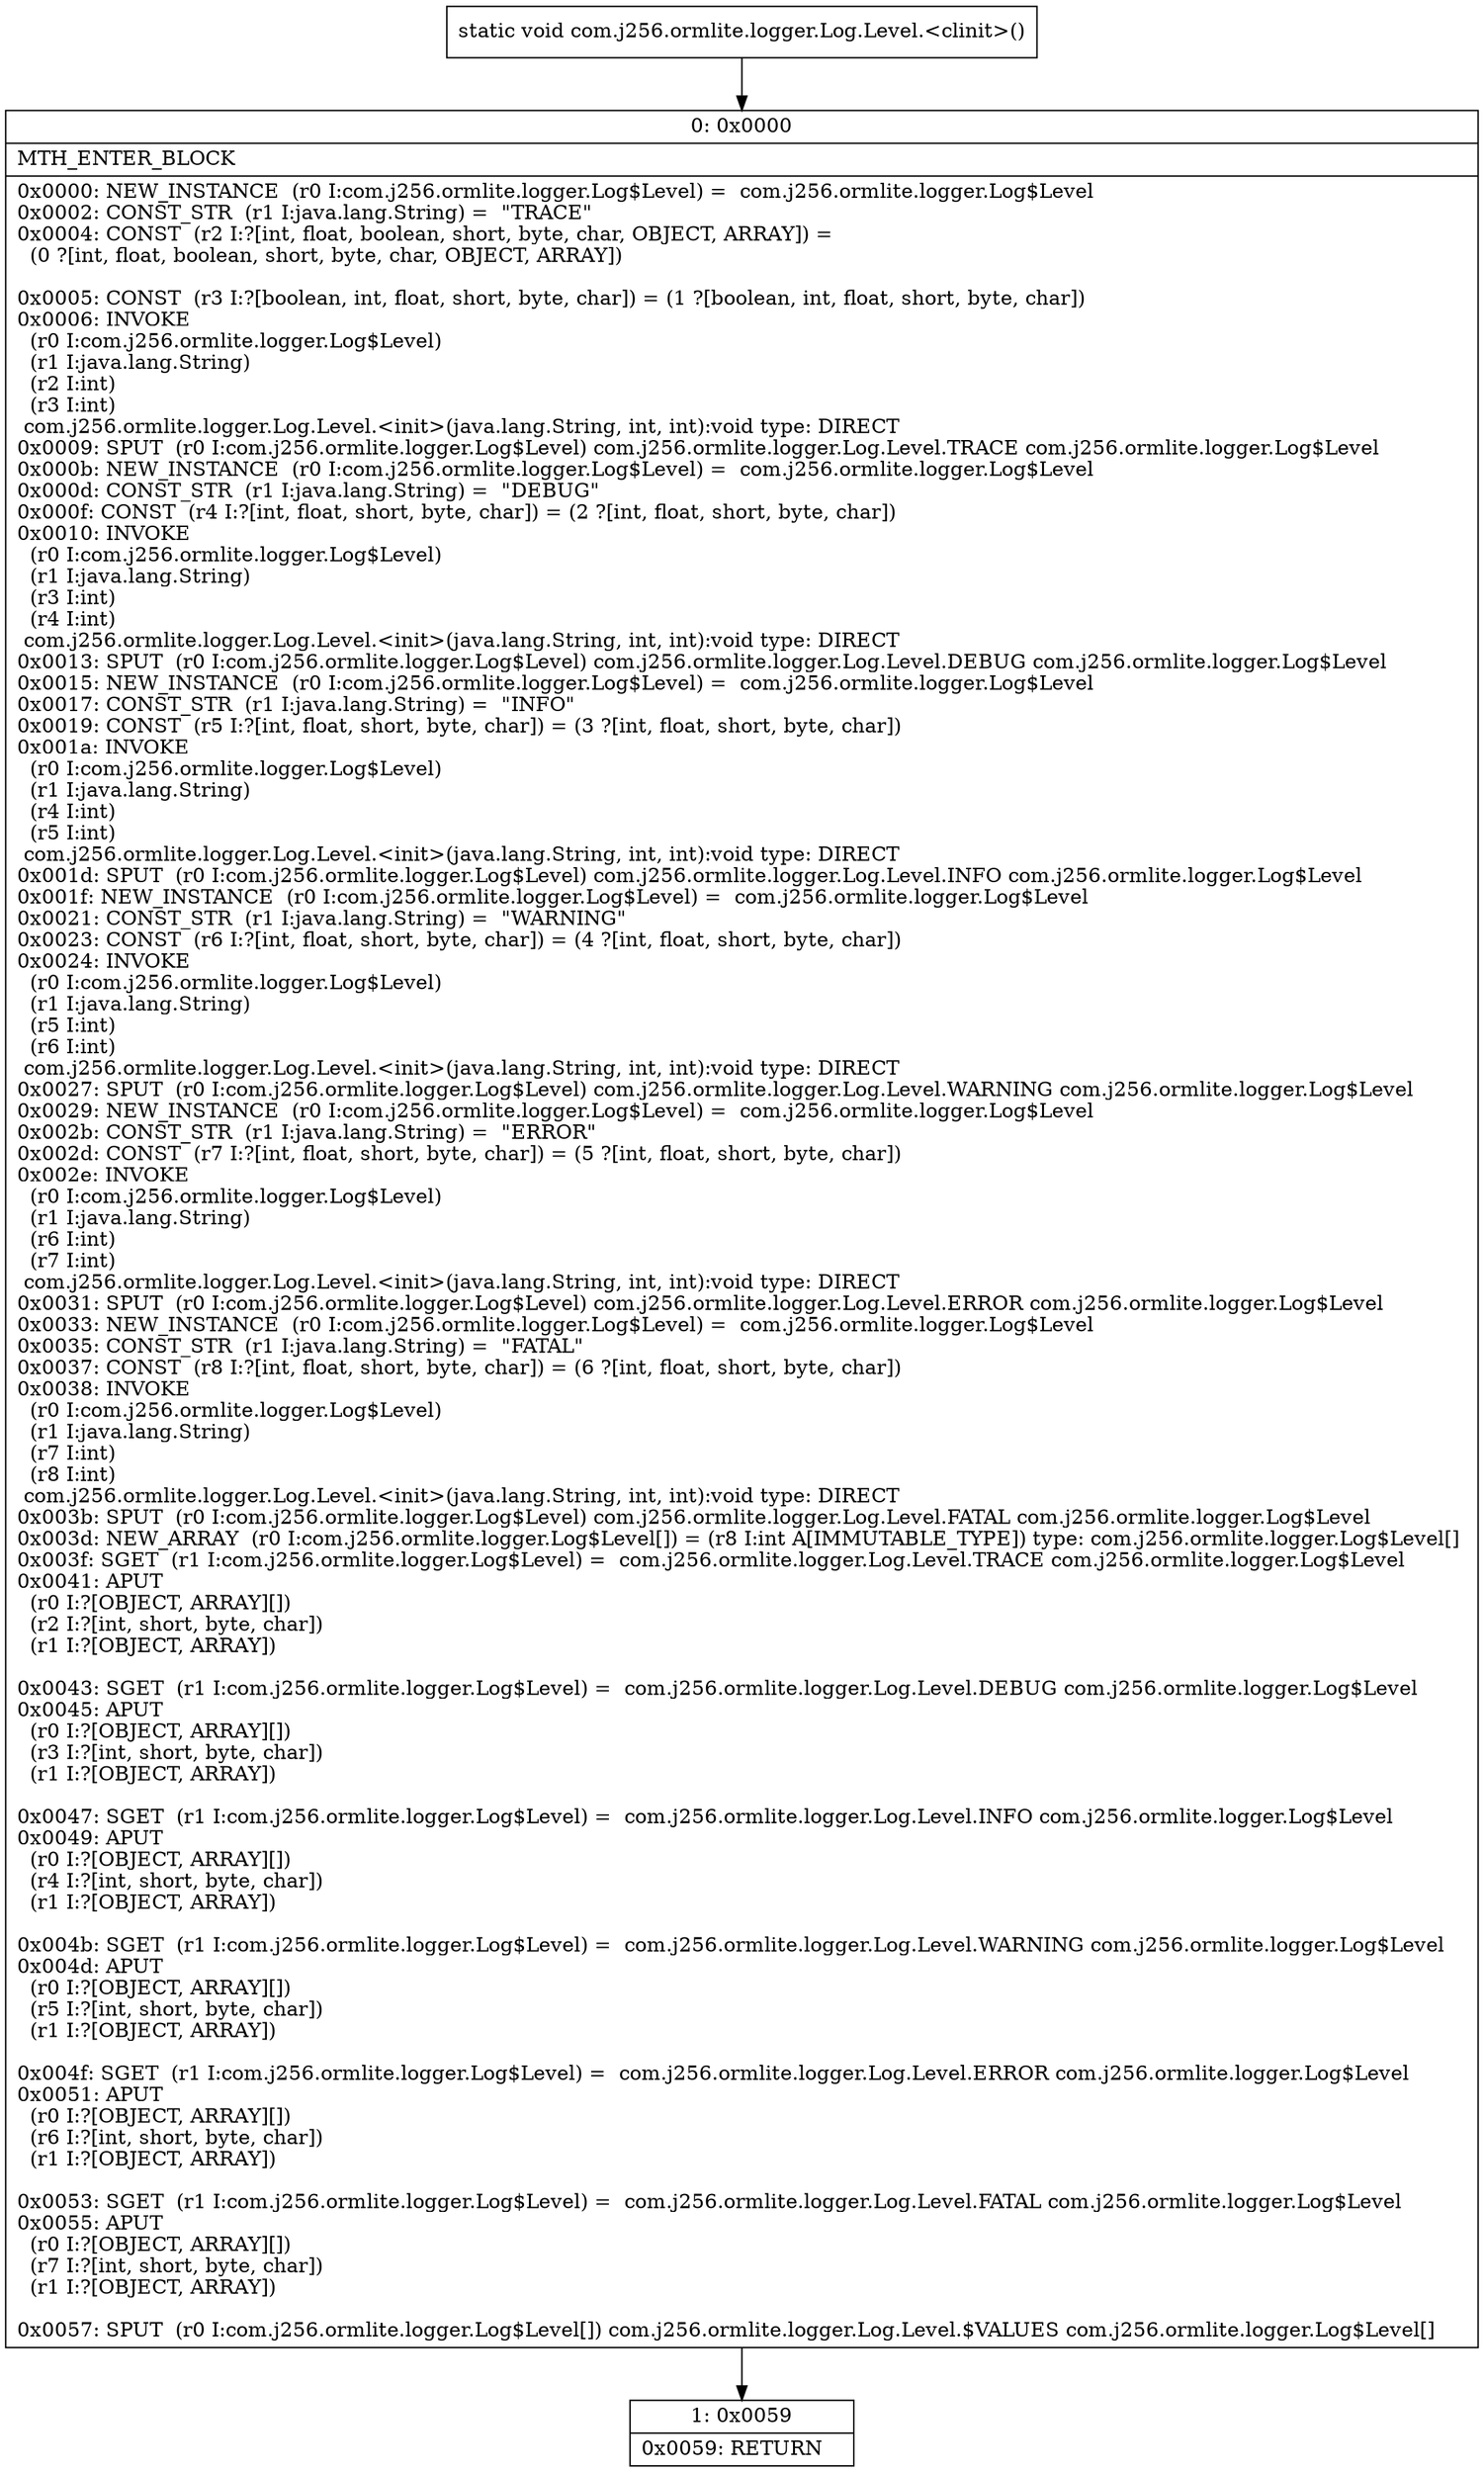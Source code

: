 digraph "CFG forcom.j256.ormlite.logger.Log.Level.\<clinit\>()V" {
Node_0 [shape=record,label="{0\:\ 0x0000|MTH_ENTER_BLOCK\l|0x0000: NEW_INSTANCE  (r0 I:com.j256.ormlite.logger.Log$Level) =  com.j256.ormlite.logger.Log$Level \l0x0002: CONST_STR  (r1 I:java.lang.String) =  \"TRACE\" \l0x0004: CONST  (r2 I:?[int, float, boolean, short, byte, char, OBJECT, ARRAY]) = \l  (0 ?[int, float, boolean, short, byte, char, OBJECT, ARRAY])\l \l0x0005: CONST  (r3 I:?[boolean, int, float, short, byte, char]) = (1 ?[boolean, int, float, short, byte, char]) \l0x0006: INVOKE  \l  (r0 I:com.j256.ormlite.logger.Log$Level)\l  (r1 I:java.lang.String)\l  (r2 I:int)\l  (r3 I:int)\l com.j256.ormlite.logger.Log.Level.\<init\>(java.lang.String, int, int):void type: DIRECT \l0x0009: SPUT  (r0 I:com.j256.ormlite.logger.Log$Level) com.j256.ormlite.logger.Log.Level.TRACE com.j256.ormlite.logger.Log$Level \l0x000b: NEW_INSTANCE  (r0 I:com.j256.ormlite.logger.Log$Level) =  com.j256.ormlite.logger.Log$Level \l0x000d: CONST_STR  (r1 I:java.lang.String) =  \"DEBUG\" \l0x000f: CONST  (r4 I:?[int, float, short, byte, char]) = (2 ?[int, float, short, byte, char]) \l0x0010: INVOKE  \l  (r0 I:com.j256.ormlite.logger.Log$Level)\l  (r1 I:java.lang.String)\l  (r3 I:int)\l  (r4 I:int)\l com.j256.ormlite.logger.Log.Level.\<init\>(java.lang.String, int, int):void type: DIRECT \l0x0013: SPUT  (r0 I:com.j256.ormlite.logger.Log$Level) com.j256.ormlite.logger.Log.Level.DEBUG com.j256.ormlite.logger.Log$Level \l0x0015: NEW_INSTANCE  (r0 I:com.j256.ormlite.logger.Log$Level) =  com.j256.ormlite.logger.Log$Level \l0x0017: CONST_STR  (r1 I:java.lang.String) =  \"INFO\" \l0x0019: CONST  (r5 I:?[int, float, short, byte, char]) = (3 ?[int, float, short, byte, char]) \l0x001a: INVOKE  \l  (r0 I:com.j256.ormlite.logger.Log$Level)\l  (r1 I:java.lang.String)\l  (r4 I:int)\l  (r5 I:int)\l com.j256.ormlite.logger.Log.Level.\<init\>(java.lang.String, int, int):void type: DIRECT \l0x001d: SPUT  (r0 I:com.j256.ormlite.logger.Log$Level) com.j256.ormlite.logger.Log.Level.INFO com.j256.ormlite.logger.Log$Level \l0x001f: NEW_INSTANCE  (r0 I:com.j256.ormlite.logger.Log$Level) =  com.j256.ormlite.logger.Log$Level \l0x0021: CONST_STR  (r1 I:java.lang.String) =  \"WARNING\" \l0x0023: CONST  (r6 I:?[int, float, short, byte, char]) = (4 ?[int, float, short, byte, char]) \l0x0024: INVOKE  \l  (r0 I:com.j256.ormlite.logger.Log$Level)\l  (r1 I:java.lang.String)\l  (r5 I:int)\l  (r6 I:int)\l com.j256.ormlite.logger.Log.Level.\<init\>(java.lang.String, int, int):void type: DIRECT \l0x0027: SPUT  (r0 I:com.j256.ormlite.logger.Log$Level) com.j256.ormlite.logger.Log.Level.WARNING com.j256.ormlite.logger.Log$Level \l0x0029: NEW_INSTANCE  (r0 I:com.j256.ormlite.logger.Log$Level) =  com.j256.ormlite.logger.Log$Level \l0x002b: CONST_STR  (r1 I:java.lang.String) =  \"ERROR\" \l0x002d: CONST  (r7 I:?[int, float, short, byte, char]) = (5 ?[int, float, short, byte, char]) \l0x002e: INVOKE  \l  (r0 I:com.j256.ormlite.logger.Log$Level)\l  (r1 I:java.lang.String)\l  (r6 I:int)\l  (r7 I:int)\l com.j256.ormlite.logger.Log.Level.\<init\>(java.lang.String, int, int):void type: DIRECT \l0x0031: SPUT  (r0 I:com.j256.ormlite.logger.Log$Level) com.j256.ormlite.logger.Log.Level.ERROR com.j256.ormlite.logger.Log$Level \l0x0033: NEW_INSTANCE  (r0 I:com.j256.ormlite.logger.Log$Level) =  com.j256.ormlite.logger.Log$Level \l0x0035: CONST_STR  (r1 I:java.lang.String) =  \"FATAL\" \l0x0037: CONST  (r8 I:?[int, float, short, byte, char]) = (6 ?[int, float, short, byte, char]) \l0x0038: INVOKE  \l  (r0 I:com.j256.ormlite.logger.Log$Level)\l  (r1 I:java.lang.String)\l  (r7 I:int)\l  (r8 I:int)\l com.j256.ormlite.logger.Log.Level.\<init\>(java.lang.String, int, int):void type: DIRECT \l0x003b: SPUT  (r0 I:com.j256.ormlite.logger.Log$Level) com.j256.ormlite.logger.Log.Level.FATAL com.j256.ormlite.logger.Log$Level \l0x003d: NEW_ARRAY  (r0 I:com.j256.ormlite.logger.Log$Level[]) = (r8 I:int A[IMMUTABLE_TYPE]) type: com.j256.ormlite.logger.Log$Level[] \l0x003f: SGET  (r1 I:com.j256.ormlite.logger.Log$Level) =  com.j256.ormlite.logger.Log.Level.TRACE com.j256.ormlite.logger.Log$Level \l0x0041: APUT  \l  (r0 I:?[OBJECT, ARRAY][])\l  (r2 I:?[int, short, byte, char])\l  (r1 I:?[OBJECT, ARRAY])\l \l0x0043: SGET  (r1 I:com.j256.ormlite.logger.Log$Level) =  com.j256.ormlite.logger.Log.Level.DEBUG com.j256.ormlite.logger.Log$Level \l0x0045: APUT  \l  (r0 I:?[OBJECT, ARRAY][])\l  (r3 I:?[int, short, byte, char])\l  (r1 I:?[OBJECT, ARRAY])\l \l0x0047: SGET  (r1 I:com.j256.ormlite.logger.Log$Level) =  com.j256.ormlite.logger.Log.Level.INFO com.j256.ormlite.logger.Log$Level \l0x0049: APUT  \l  (r0 I:?[OBJECT, ARRAY][])\l  (r4 I:?[int, short, byte, char])\l  (r1 I:?[OBJECT, ARRAY])\l \l0x004b: SGET  (r1 I:com.j256.ormlite.logger.Log$Level) =  com.j256.ormlite.logger.Log.Level.WARNING com.j256.ormlite.logger.Log$Level \l0x004d: APUT  \l  (r0 I:?[OBJECT, ARRAY][])\l  (r5 I:?[int, short, byte, char])\l  (r1 I:?[OBJECT, ARRAY])\l \l0x004f: SGET  (r1 I:com.j256.ormlite.logger.Log$Level) =  com.j256.ormlite.logger.Log.Level.ERROR com.j256.ormlite.logger.Log$Level \l0x0051: APUT  \l  (r0 I:?[OBJECT, ARRAY][])\l  (r6 I:?[int, short, byte, char])\l  (r1 I:?[OBJECT, ARRAY])\l \l0x0053: SGET  (r1 I:com.j256.ormlite.logger.Log$Level) =  com.j256.ormlite.logger.Log.Level.FATAL com.j256.ormlite.logger.Log$Level \l0x0055: APUT  \l  (r0 I:?[OBJECT, ARRAY][])\l  (r7 I:?[int, short, byte, char])\l  (r1 I:?[OBJECT, ARRAY])\l \l0x0057: SPUT  (r0 I:com.j256.ormlite.logger.Log$Level[]) com.j256.ormlite.logger.Log.Level.$VALUES com.j256.ormlite.logger.Log$Level[] \l}"];
Node_1 [shape=record,label="{1\:\ 0x0059|0x0059: RETURN   \l}"];
MethodNode[shape=record,label="{static void com.j256.ormlite.logger.Log.Level.\<clinit\>() }"];
MethodNode -> Node_0;
Node_0 -> Node_1;
}

